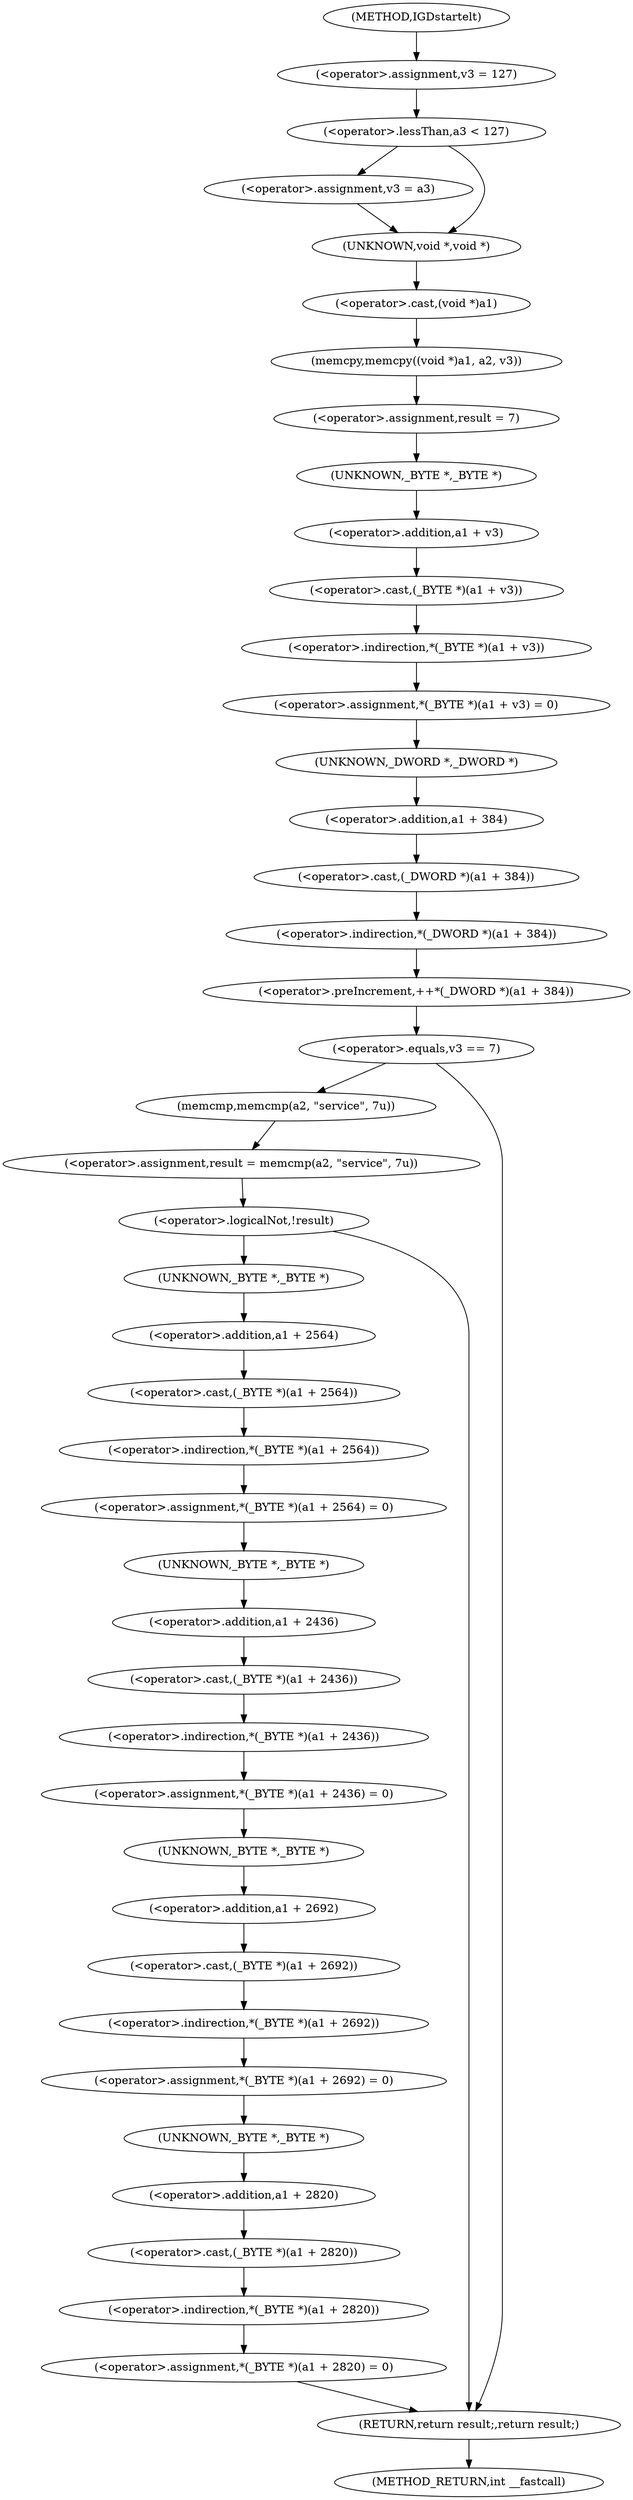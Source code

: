 digraph IGDstartelt {  
"1000110" [label = "(<operator>.assignment,v3 = 127)" ]
"1000114" [label = "(<operator>.lessThan,a3 < 127)" ]
"1000117" [label = "(<operator>.assignment,v3 = a3)" ]
"1000120" [label = "(memcpy,memcpy((void *)a1, a2, v3))" ]
"1000121" [label = "(<operator>.cast,(void *)a1)" ]
"1000122" [label = "(UNKNOWN,void *,void *)" ]
"1000126" [label = "(<operator>.assignment,result = 7)" ]
"1000129" [label = "(<operator>.assignment,*(_BYTE *)(a1 + v3) = 0)" ]
"1000130" [label = "(<operator>.indirection,*(_BYTE *)(a1 + v3))" ]
"1000131" [label = "(<operator>.cast,(_BYTE *)(a1 + v3))" ]
"1000132" [label = "(UNKNOWN,_BYTE *,_BYTE *)" ]
"1000133" [label = "(<operator>.addition,a1 + v3)" ]
"1000137" [label = "(<operator>.preIncrement,++*(_DWORD *)(a1 + 384))" ]
"1000138" [label = "(<operator>.indirection,*(_DWORD *)(a1 + 384))" ]
"1000139" [label = "(<operator>.cast,(_DWORD *)(a1 + 384))" ]
"1000140" [label = "(UNKNOWN,_DWORD *,_DWORD *)" ]
"1000141" [label = "(<operator>.addition,a1 + 384)" ]
"1000145" [label = "(<operator>.equals,v3 == 7)" ]
"1000149" [label = "(<operator>.assignment,result = memcmp(a2, \"service\", 7u))" ]
"1000151" [label = "(memcmp,memcmp(a2, \"service\", 7u))" ]
"1000156" [label = "(<operator>.logicalNot,!result)" ]
"1000159" [label = "(<operator>.assignment,*(_BYTE *)(a1 + 2564) = 0)" ]
"1000160" [label = "(<operator>.indirection,*(_BYTE *)(a1 + 2564))" ]
"1000161" [label = "(<operator>.cast,(_BYTE *)(a1 + 2564))" ]
"1000162" [label = "(UNKNOWN,_BYTE *,_BYTE *)" ]
"1000163" [label = "(<operator>.addition,a1 + 2564)" ]
"1000167" [label = "(<operator>.assignment,*(_BYTE *)(a1 + 2436) = 0)" ]
"1000168" [label = "(<operator>.indirection,*(_BYTE *)(a1 + 2436))" ]
"1000169" [label = "(<operator>.cast,(_BYTE *)(a1 + 2436))" ]
"1000170" [label = "(UNKNOWN,_BYTE *,_BYTE *)" ]
"1000171" [label = "(<operator>.addition,a1 + 2436)" ]
"1000175" [label = "(<operator>.assignment,*(_BYTE *)(a1 + 2692) = 0)" ]
"1000176" [label = "(<operator>.indirection,*(_BYTE *)(a1 + 2692))" ]
"1000177" [label = "(<operator>.cast,(_BYTE *)(a1 + 2692))" ]
"1000178" [label = "(UNKNOWN,_BYTE *,_BYTE *)" ]
"1000179" [label = "(<operator>.addition,a1 + 2692)" ]
"1000183" [label = "(<operator>.assignment,*(_BYTE *)(a1 + 2820) = 0)" ]
"1000184" [label = "(<operator>.indirection,*(_BYTE *)(a1 + 2820))" ]
"1000185" [label = "(<operator>.cast,(_BYTE *)(a1 + 2820))" ]
"1000186" [label = "(UNKNOWN,_BYTE *,_BYTE *)" ]
"1000187" [label = "(<operator>.addition,a1 + 2820)" ]
"1000191" [label = "(RETURN,return result;,return result;)" ]
"1000103" [label = "(METHOD,IGDstartelt)" ]
"1000193" [label = "(METHOD_RETURN,int __fastcall)" ]
  "1000110" -> "1000114" 
  "1000114" -> "1000122" 
  "1000114" -> "1000117" 
  "1000117" -> "1000122" 
  "1000120" -> "1000126" 
  "1000121" -> "1000120" 
  "1000122" -> "1000121" 
  "1000126" -> "1000132" 
  "1000129" -> "1000140" 
  "1000130" -> "1000129" 
  "1000131" -> "1000130" 
  "1000132" -> "1000133" 
  "1000133" -> "1000131" 
  "1000137" -> "1000145" 
  "1000138" -> "1000137" 
  "1000139" -> "1000138" 
  "1000140" -> "1000141" 
  "1000141" -> "1000139" 
  "1000145" -> "1000151" 
  "1000145" -> "1000191" 
  "1000149" -> "1000156" 
  "1000151" -> "1000149" 
  "1000156" -> "1000162" 
  "1000156" -> "1000191" 
  "1000159" -> "1000170" 
  "1000160" -> "1000159" 
  "1000161" -> "1000160" 
  "1000162" -> "1000163" 
  "1000163" -> "1000161" 
  "1000167" -> "1000178" 
  "1000168" -> "1000167" 
  "1000169" -> "1000168" 
  "1000170" -> "1000171" 
  "1000171" -> "1000169" 
  "1000175" -> "1000186" 
  "1000176" -> "1000175" 
  "1000177" -> "1000176" 
  "1000178" -> "1000179" 
  "1000179" -> "1000177" 
  "1000183" -> "1000191" 
  "1000184" -> "1000183" 
  "1000185" -> "1000184" 
  "1000186" -> "1000187" 
  "1000187" -> "1000185" 
  "1000191" -> "1000193" 
  "1000103" -> "1000110" 
}
